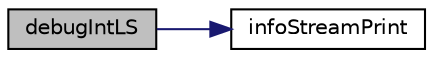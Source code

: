digraph "debugIntLS"
{
  edge [fontname="Helvetica",fontsize="10",labelfontname="Helvetica",labelfontsize="10"];
  node [fontname="Helvetica",fontsize="10",shape=record];
  rankdir="LR";
  Node2 [label="debugIntLS",height=0.2,width=0.4,color="black", fillcolor="grey75", style="filled", fontcolor="black"];
  Node2 -> Node3 [color="midnightblue",fontsize="10",style="solid",fontname="Helvetica"];
  Node3 [label="infoStreamPrint",height=0.2,width=0.4,color="black", fillcolor="white", style="filled",URL="$d8/d3d/omc__error_8c.html#a10db3e5db0fc2d27b41ceafbbca0d2ad"];
}
